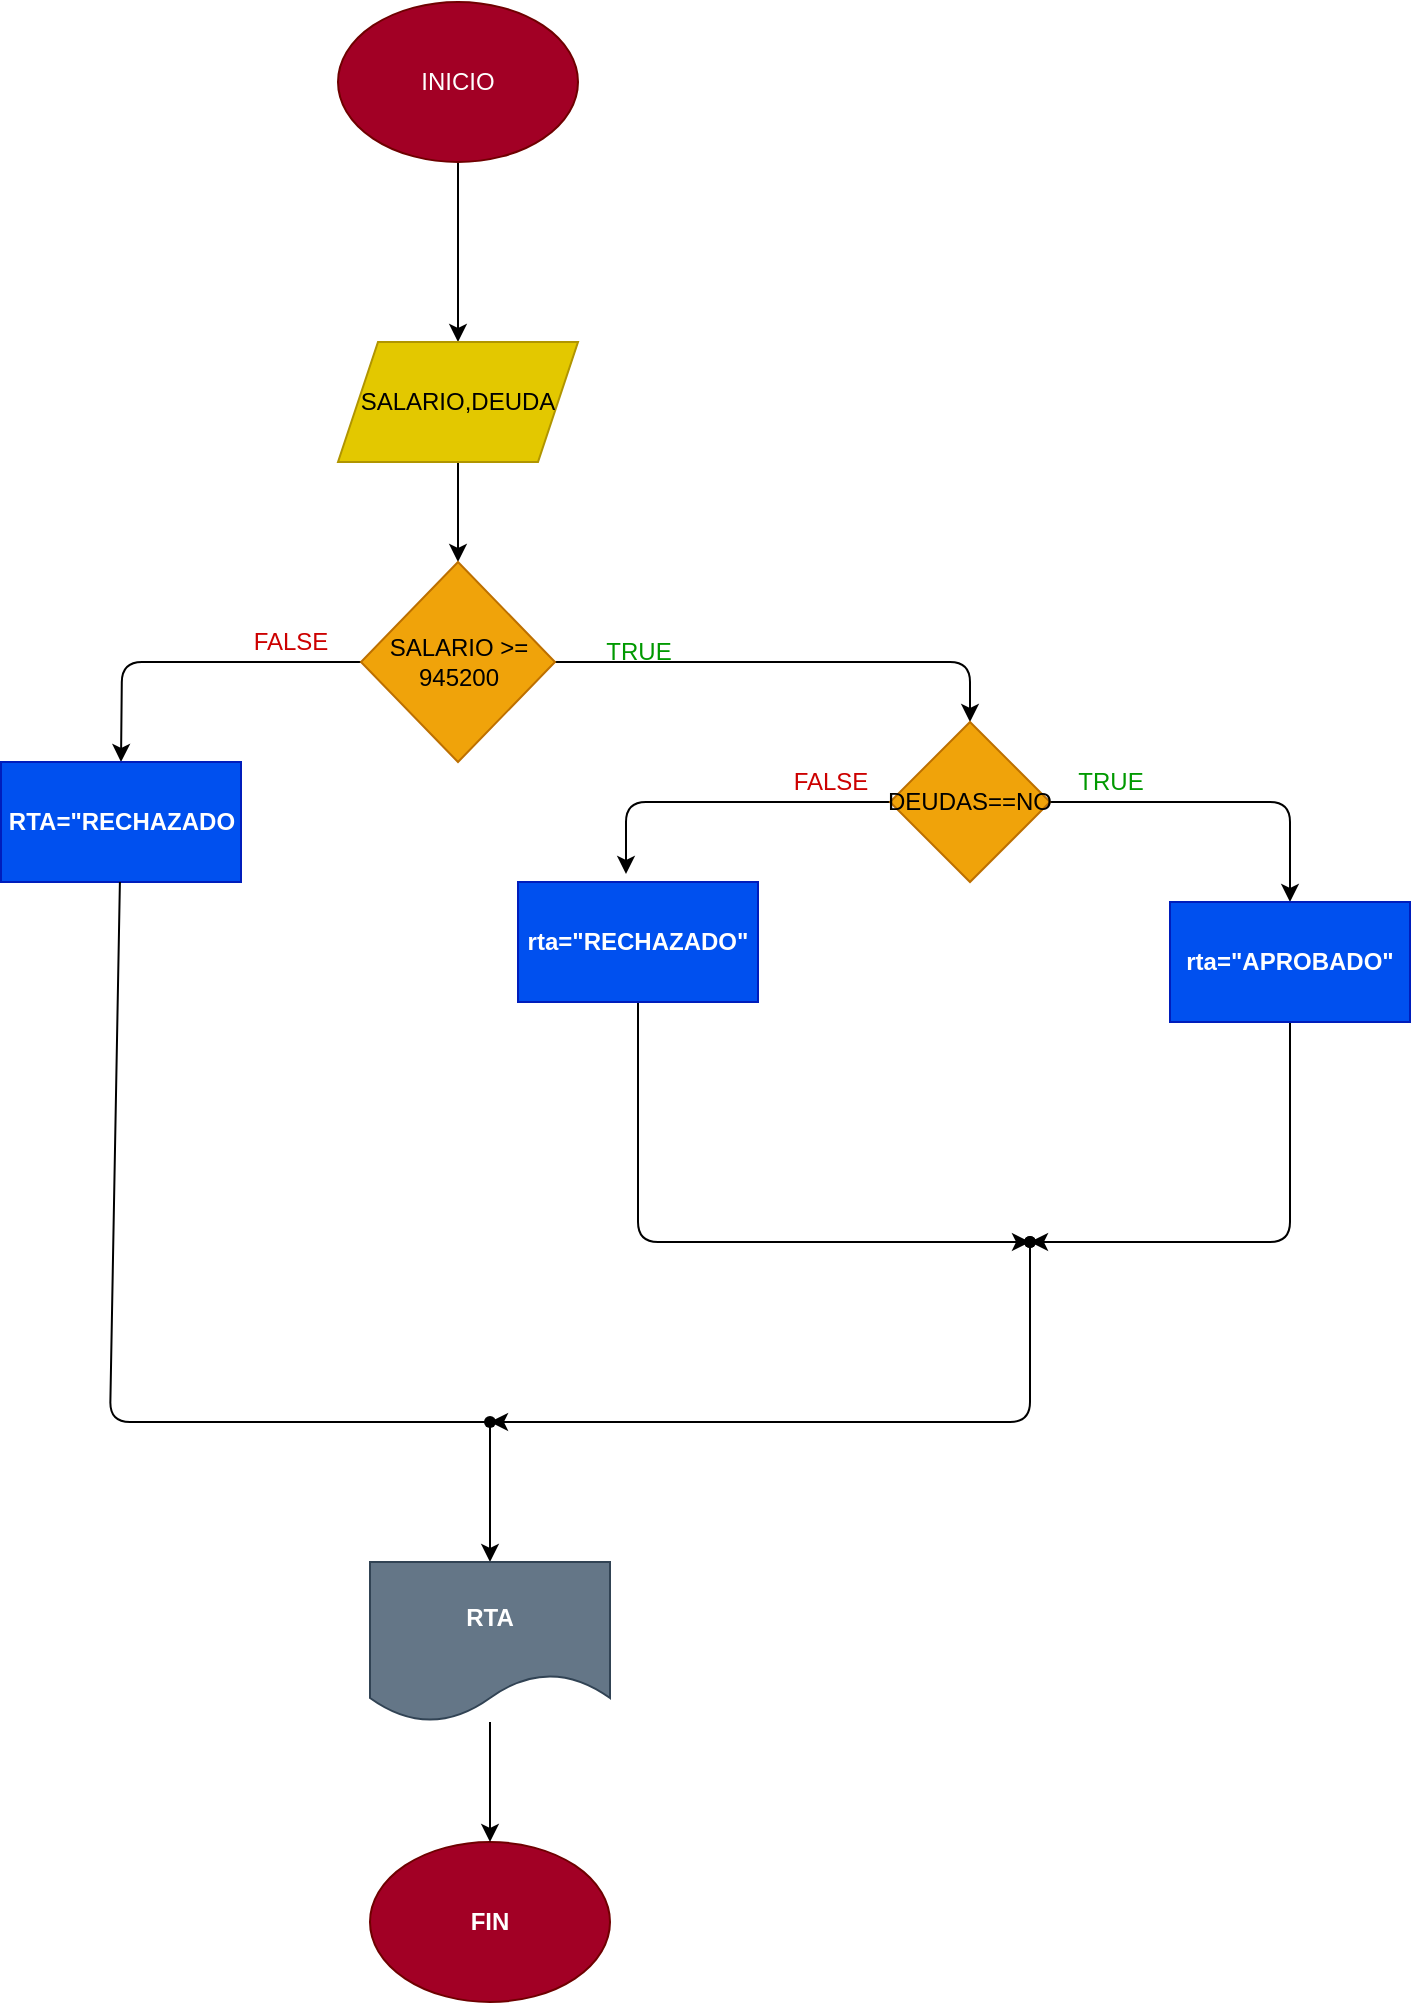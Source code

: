 <mxfile>
    <diagram id="89kspXXT3wGpomd1n91Y" name="Página-1">
        <mxGraphModel dx="710" dy="413" grid="1" gridSize="10" guides="1" tooltips="1" connect="1" arrows="1" fold="1" page="1" pageScale="1" pageWidth="827" pageHeight="1169" math="0" shadow="0">
            <root>
                <mxCell id="0"/>
                <mxCell id="1" parent="0"/>
                <mxCell id="4" value="" style="edgeStyle=none;html=1;" parent="1" source="2" target="3" edge="1">
                    <mxGeometry relative="1" as="geometry"/>
                </mxCell>
                <mxCell id="2" value="INICIO" style="ellipse;whiteSpace=wrap;html=1;fillColor=#a20025;fontColor=#ffffff;strokeColor=#6F0000;" parent="1" vertex="1">
                    <mxGeometry x="294" y="50" width="120" height="80" as="geometry"/>
                </mxCell>
                <mxCell id="6" value="" style="edgeStyle=none;html=1;" parent="1" source="3" target="5" edge="1">
                    <mxGeometry relative="1" as="geometry"/>
                </mxCell>
                <mxCell id="3" value="SALARIO,DEUDA" style="shape=parallelogram;perimeter=parallelogramPerimeter;whiteSpace=wrap;html=1;fixedSize=1;fillColor=#e3c800;fontColor=#000000;strokeColor=#B09500;" parent="1" vertex="1">
                    <mxGeometry x="294" y="220" width="120" height="60" as="geometry"/>
                </mxCell>
                <mxCell id="29" style="edgeStyle=none;html=1;entryX=0.5;entryY=0;entryDx=0;entryDy=0;fontColor=#000000;" edge="1" parent="1" source="5" target="28">
                    <mxGeometry relative="1" as="geometry">
                        <Array as="points">
                            <mxPoint x="186" y="380"/>
                        </Array>
                    </mxGeometry>
                </mxCell>
                <mxCell id="30" style="edgeStyle=none;html=1;exitX=1;exitY=0.5;exitDx=0;exitDy=0;entryX=0.5;entryY=0;entryDx=0;entryDy=0;fontColor=#000000;" edge="1" parent="1" source="5" target="23">
                    <mxGeometry relative="1" as="geometry">
                        <Array as="points">
                            <mxPoint x="610" y="380"/>
                        </Array>
                    </mxGeometry>
                </mxCell>
                <mxCell id="5" value="SALARIO &amp;gt;=&lt;br&gt;945200" style="rhombus;whiteSpace=wrap;html=1;fillColor=#f0a30a;fontColor=#000000;strokeColor=#BD7000;" parent="1" vertex="1">
                    <mxGeometry x="305.5" y="330" width="97" height="100" as="geometry"/>
                </mxCell>
                <mxCell id="15" value="&lt;b&gt;FIN&lt;/b&gt;" style="ellipse;whiteSpace=wrap;html=1;fillColor=#a20025;fontColor=#ffffff;strokeColor=#6F0000;" parent="1" vertex="1">
                    <mxGeometry x="310" y="970" width="120" height="80" as="geometry"/>
                </mxCell>
                <mxCell id="20" value="&lt;font color=&quot;#009900&quot;&gt;TRUE&lt;/font&gt;" style="text;html=1;align=center;verticalAlign=middle;resizable=0;points=[];autosize=1;strokeColor=none;fillColor=none;" parent="1" vertex="1">
                    <mxGeometry x="414" y="360" width="60" height="30" as="geometry"/>
                </mxCell>
                <mxCell id="25" style="edgeStyle=none;html=1;entryX=0.5;entryY=0;entryDx=0;entryDy=0;fontColor=#000000;" edge="1" parent="1" source="23" target="24">
                    <mxGeometry relative="1" as="geometry">
                        <Array as="points">
                            <mxPoint x="770" y="450"/>
                        </Array>
                    </mxGeometry>
                </mxCell>
                <mxCell id="27" style="edgeStyle=none;html=1;entryX=0.45;entryY=-0.067;entryDx=0;entryDy=0;entryPerimeter=0;fontColor=#000000;" edge="1" parent="1" source="23" target="26">
                    <mxGeometry relative="1" as="geometry">
                        <Array as="points">
                            <mxPoint x="438" y="450"/>
                        </Array>
                    </mxGeometry>
                </mxCell>
                <mxCell id="23" value="&lt;font color=&quot;#000000&quot;&gt;DEUDAS==NO&lt;/font&gt;" style="rhombus;whiteSpace=wrap;html=1;fontColor=#000000;fillColor=#f0a30a;strokeColor=#BD7000;" vertex="1" parent="1">
                    <mxGeometry x="570" y="410" width="80" height="80" as="geometry"/>
                </mxCell>
                <mxCell id="33" value="" style="edgeStyle=none;html=1;fontColor=#000000;" edge="1" parent="1" source="24" target="32">
                    <mxGeometry relative="1" as="geometry">
                        <Array as="points">
                            <mxPoint x="770" y="670"/>
                        </Array>
                    </mxGeometry>
                </mxCell>
                <mxCell id="24" value="&lt;b&gt;rta=&quot;APROBADO&quot;&lt;/b&gt;" style="rounded=0;whiteSpace=wrap;html=1;fontColor=#ffffff;fillColor=#0050ef;strokeColor=#001DBC;" vertex="1" parent="1">
                    <mxGeometry x="710" y="500" width="120" height="60" as="geometry"/>
                </mxCell>
                <mxCell id="35" value="" style="edgeStyle=none;html=1;fontColor=#000000;" edge="1" parent="1" source="26" target="34">
                    <mxGeometry relative="1" as="geometry">
                        <Array as="points">
                            <mxPoint x="444" y="670"/>
                        </Array>
                    </mxGeometry>
                </mxCell>
                <mxCell id="26" value="&lt;b&gt;rta=&quot;RECHAZADO&quot;&lt;/b&gt;" style="rounded=0;whiteSpace=wrap;html=1;fontColor=#ffffff;fillColor=#0050ef;strokeColor=#001DBC;" vertex="1" parent="1">
                    <mxGeometry x="384" y="490" width="120" height="60" as="geometry"/>
                </mxCell>
                <mxCell id="28" value="&lt;b&gt;RTA=&quot;RECHAZADO&lt;/b&gt;" style="rounded=0;whiteSpace=wrap;html=1;fontColor=#ffffff;fillColor=#0050ef;strokeColor=#001DBC;" vertex="1" parent="1">
                    <mxGeometry x="125.5" y="430" width="120" height="60" as="geometry"/>
                </mxCell>
                <mxCell id="32" value="" style="shape=waypoint;sketch=0;size=6;pointerEvents=1;points=[];fillColor=default;resizable=0;rotatable=0;perimeter=centerPerimeter;snapToPoint=1;fontColor=#000000;rounded=0;" vertex="1" parent="1">
                    <mxGeometry x="630" y="660" width="20" height="20" as="geometry"/>
                </mxCell>
                <mxCell id="39" style="edgeStyle=none;html=1;entryX=0.65;entryY=0.3;entryDx=0;entryDy=0;entryPerimeter=0;fontColor=#000000;" edge="1" parent="1" source="34" target="37">
                    <mxGeometry relative="1" as="geometry">
                        <Array as="points">
                            <mxPoint x="640" y="760"/>
                        </Array>
                    </mxGeometry>
                </mxCell>
                <mxCell id="34" value="" style="shape=waypoint;sketch=0;size=6;pointerEvents=1;points=[];fillColor=default;resizable=0;rotatable=0;perimeter=centerPerimeter;snapToPoint=1;fontColor=#000000;rounded=0;" vertex="1" parent="1">
                    <mxGeometry x="630" y="660" width="20" height="20" as="geometry"/>
                </mxCell>
                <mxCell id="38" value="" style="edgeStyle=none;html=1;fontColor=#000000;endArrow=none;" edge="1" parent="1" source="28" target="37">
                    <mxGeometry relative="1" as="geometry">
                        <mxPoint x="370" y="760" as="targetPoint"/>
                        <mxPoint x="184.95" y="490" as="sourcePoint"/>
                        <Array as="points">
                            <mxPoint x="180" y="760"/>
                        </Array>
                    </mxGeometry>
                </mxCell>
                <mxCell id="41" value="" style="edgeStyle=none;html=1;fontColor=#000000;" edge="1" parent="1" source="37" target="40">
                    <mxGeometry relative="1" as="geometry"/>
                </mxCell>
                <mxCell id="37" value="" style="shape=waypoint;sketch=0;size=6;pointerEvents=1;points=[];fillColor=default;resizable=0;rotatable=0;perimeter=centerPerimeter;snapToPoint=1;fontColor=#000000;rounded=0;" vertex="1" parent="1">
                    <mxGeometry x="360" y="750" width="20" height="20" as="geometry"/>
                </mxCell>
                <mxCell id="42" value="" style="edgeStyle=none;html=1;fontColor=#000000;" edge="1" parent="1" source="40" target="15">
                    <mxGeometry relative="1" as="geometry"/>
                </mxCell>
                <mxCell id="40" value="&lt;b&gt;RTA&lt;/b&gt;" style="shape=document;whiteSpace=wrap;html=1;boundedLbl=1;fontColor=#ffffff;sketch=0;rounded=0;fillColor=#647687;strokeColor=#314354;" vertex="1" parent="1">
                    <mxGeometry x="310" y="830" width="120" height="80" as="geometry"/>
                </mxCell>
                <mxCell id="43" value="&lt;font color=&quot;#cc0000&quot;&gt;FALSE&lt;/font&gt;" style="text;html=1;align=center;verticalAlign=middle;resizable=0;points=[];autosize=1;strokeColor=none;fillColor=none;fontColor=#000000;" vertex="1" parent="1">
                    <mxGeometry x="240" y="355" width="60" height="30" as="geometry"/>
                </mxCell>
                <mxCell id="44" value="FALSE" style="text;html=1;align=center;verticalAlign=middle;resizable=0;points=[];autosize=1;strokeColor=none;fillColor=none;fontColor=#CC0000;" vertex="1" parent="1">
                    <mxGeometry x="510" y="425" width="60" height="30" as="geometry"/>
                </mxCell>
                <mxCell id="45" value="&lt;font color=&quot;#009900&quot;&gt;TRUE&lt;/font&gt;" style="text;html=1;align=center;verticalAlign=middle;resizable=0;points=[];autosize=1;strokeColor=none;fillColor=none;fontColor=#CC0000;" vertex="1" parent="1">
                    <mxGeometry x="650" y="425" width="60" height="30" as="geometry"/>
                </mxCell>
            </root>
        </mxGraphModel>
    </diagram>
</mxfile>